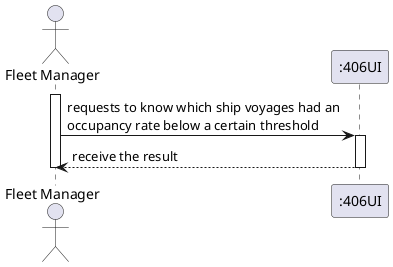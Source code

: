@startuml
'https://plantuml.com/sequence-diagram

actor "Fleet Manager" as FM
participant ":406UI" as UI


activate FM
FM -> UI : requests to know which ship voyages had an \noccupancy rate below a certain threshold
activate UI
UI --> FM : receive the result
deactivate UI
deactivate FM
@enduml